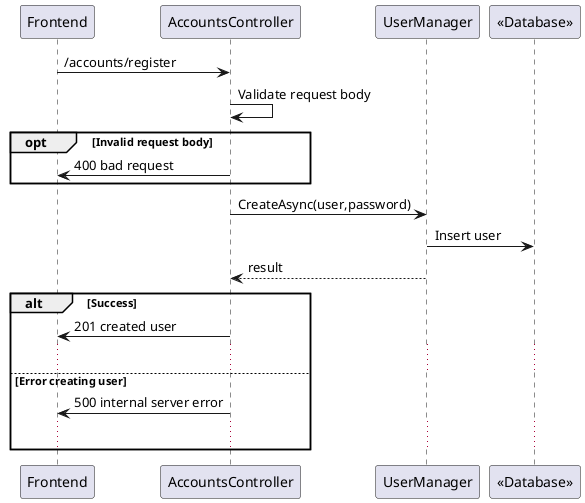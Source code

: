 
@startuml
participant "Frontend" as Frontend
participant "AccountsController" as AccountsController
participant "UserManager" as UserManager
participant "<<Database>>" as Database

Frontend -> AccountsController: /accounts/register
AccountsController -> AccountsController: Validate request body
opt Invalid request body
AccountsController -> Frontend: 400 bad request 
end
AccountsController -> UserManager: CreateAsync(user,password)
UserManager -> Database: Insert user
UserManager --> AccountsController: result

alt Success

AccountsController -> Frontend: 201 created user
...
else Error creating user

AccountsController -> Frontend: 500 internal server error
...
end



@enduml